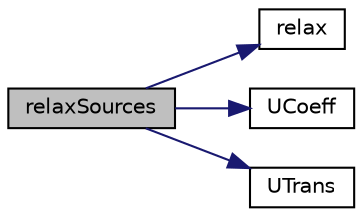 digraph "relaxSources"
{
  bgcolor="transparent";
  edge [fontname="Helvetica",fontsize="10",labelfontname="Helvetica",labelfontsize="10"];
  node [fontname="Helvetica",fontsize="10",shape=record];
  rankdir="LR";
  Node1 [label="relaxSources",height=0.2,width=0.4,color="black", fillcolor="grey75", style="filled", fontcolor="black"];
  Node1 -> Node2 [color="midnightblue",fontsize="10",style="solid",fontname="Helvetica"];
  Node2 [label="relax",height=0.2,width=0.4,color="black",URL="$a03138.html#ae7e2b1e87cf8932eba1e615fb13c3a2c"];
  Node1 -> Node3 [color="midnightblue",fontsize="10",style="solid",fontname="Helvetica"];
  Node3 [label="UCoeff",height=0.2,width=0.4,color="black",URL="$a01260.html#aa40d4aba6ddafe0705ca1b77b17f413c",tooltip="Return coefficient for carrier phase U equation. "];
  Node1 -> Node4 [color="midnightblue",fontsize="10",style="solid",fontname="Helvetica"];
  Node4 [label="UTrans",height=0.2,width=0.4,color="black",URL="$a01260.html#ac03730ba115dd1f86138b19e3e6fff8e",tooltip="Return reference to momentum source. "];
}
